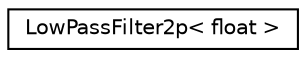 digraph "Graphical Class Hierarchy"
{
 // INTERACTIVE_SVG=YES
  edge [fontname="Helvetica",fontsize="10",labelfontname="Helvetica",labelfontsize="10"];
  node [fontname="Helvetica",fontsize="10",shape=record];
  rankdir="LR";
  Node1 [label="LowPassFilter2p\< float \>",height=0.2,width=0.4,color="black", fillcolor="white", style="filled",URL="$classLowPassFilter2p.html"];
}
